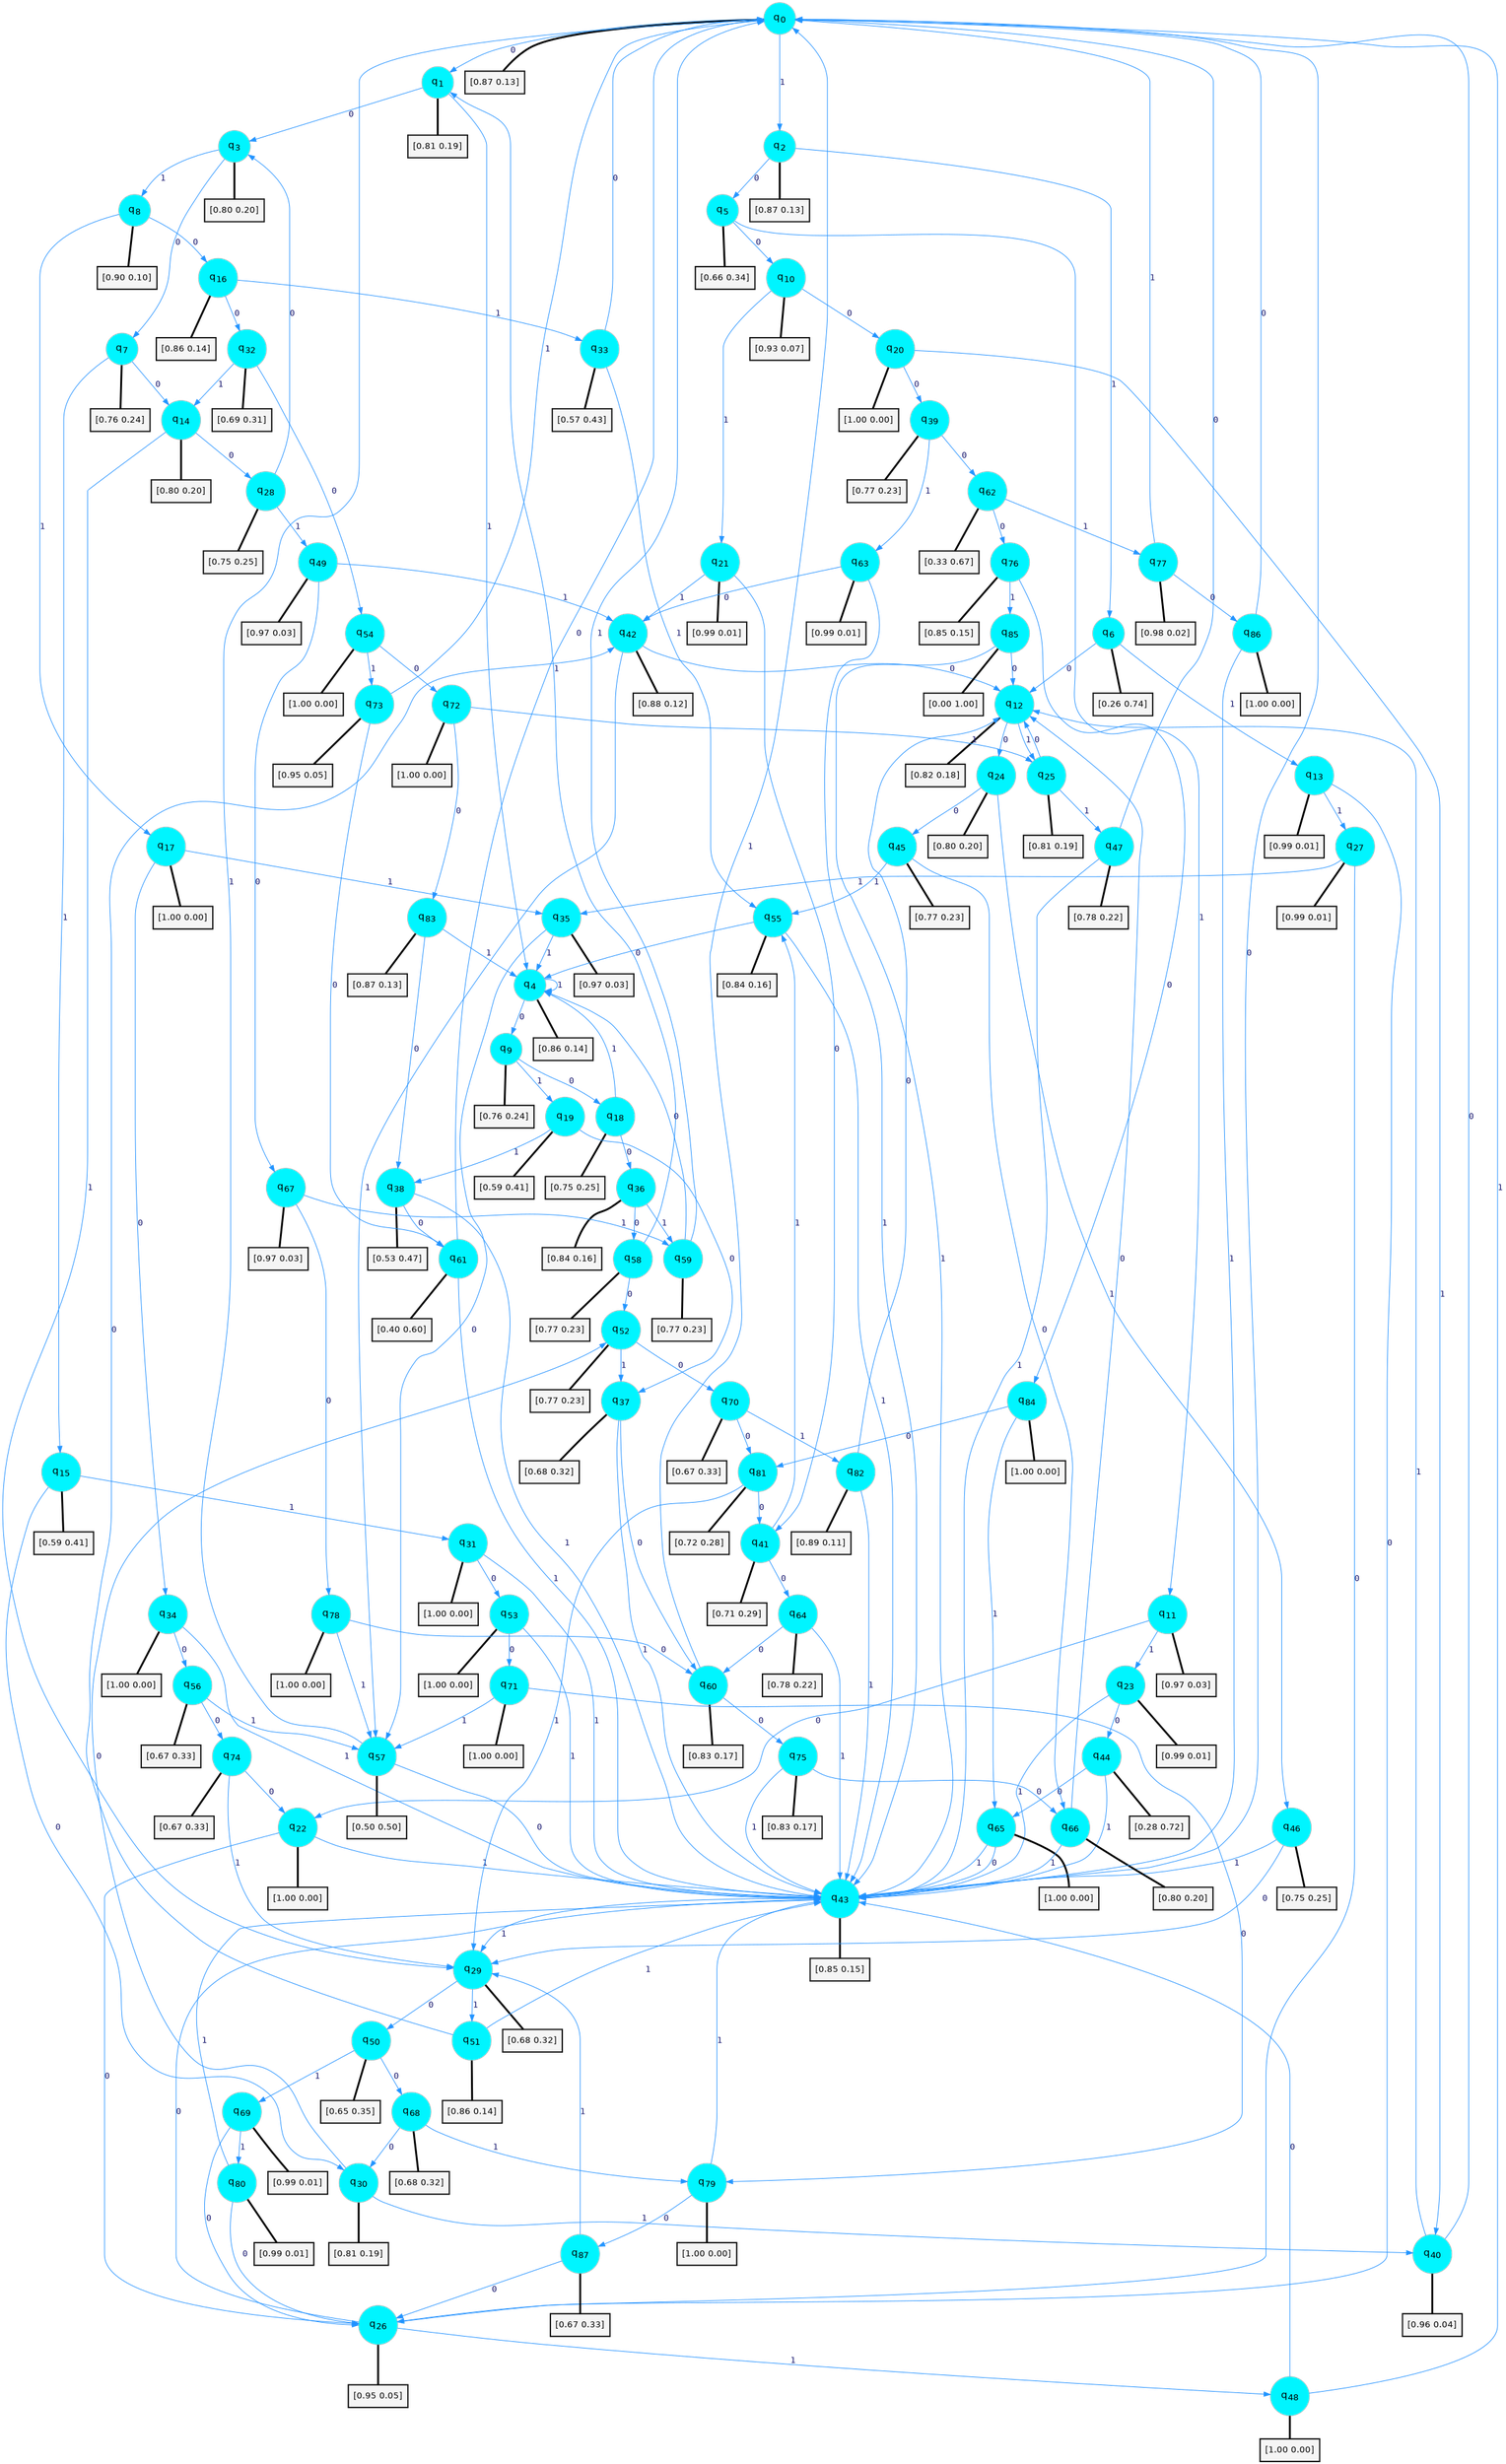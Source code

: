 digraph G {
graph [
bgcolor=transparent, dpi=300, rankdir=TD, size="40,25"];
node [
color=gray, fillcolor=turquoise1, fontcolor=black, fontname=Helvetica, fontsize=16, fontweight=bold, shape=circle, style=filled];
edge [
arrowsize=1, color=dodgerblue1, fontcolor=midnightblue, fontname=courier, fontweight=bold, penwidth=1, style=solid, weight=20];
0[label=<q<SUB>0</SUB>>];
1[label=<q<SUB>1</SUB>>];
2[label=<q<SUB>2</SUB>>];
3[label=<q<SUB>3</SUB>>];
4[label=<q<SUB>4</SUB>>];
5[label=<q<SUB>5</SUB>>];
6[label=<q<SUB>6</SUB>>];
7[label=<q<SUB>7</SUB>>];
8[label=<q<SUB>8</SUB>>];
9[label=<q<SUB>9</SUB>>];
10[label=<q<SUB>10</SUB>>];
11[label=<q<SUB>11</SUB>>];
12[label=<q<SUB>12</SUB>>];
13[label=<q<SUB>13</SUB>>];
14[label=<q<SUB>14</SUB>>];
15[label=<q<SUB>15</SUB>>];
16[label=<q<SUB>16</SUB>>];
17[label=<q<SUB>17</SUB>>];
18[label=<q<SUB>18</SUB>>];
19[label=<q<SUB>19</SUB>>];
20[label=<q<SUB>20</SUB>>];
21[label=<q<SUB>21</SUB>>];
22[label=<q<SUB>22</SUB>>];
23[label=<q<SUB>23</SUB>>];
24[label=<q<SUB>24</SUB>>];
25[label=<q<SUB>25</SUB>>];
26[label=<q<SUB>26</SUB>>];
27[label=<q<SUB>27</SUB>>];
28[label=<q<SUB>28</SUB>>];
29[label=<q<SUB>29</SUB>>];
30[label=<q<SUB>30</SUB>>];
31[label=<q<SUB>31</SUB>>];
32[label=<q<SUB>32</SUB>>];
33[label=<q<SUB>33</SUB>>];
34[label=<q<SUB>34</SUB>>];
35[label=<q<SUB>35</SUB>>];
36[label=<q<SUB>36</SUB>>];
37[label=<q<SUB>37</SUB>>];
38[label=<q<SUB>38</SUB>>];
39[label=<q<SUB>39</SUB>>];
40[label=<q<SUB>40</SUB>>];
41[label=<q<SUB>41</SUB>>];
42[label=<q<SUB>42</SUB>>];
43[label=<q<SUB>43</SUB>>];
44[label=<q<SUB>44</SUB>>];
45[label=<q<SUB>45</SUB>>];
46[label=<q<SUB>46</SUB>>];
47[label=<q<SUB>47</SUB>>];
48[label=<q<SUB>48</SUB>>];
49[label=<q<SUB>49</SUB>>];
50[label=<q<SUB>50</SUB>>];
51[label=<q<SUB>51</SUB>>];
52[label=<q<SUB>52</SUB>>];
53[label=<q<SUB>53</SUB>>];
54[label=<q<SUB>54</SUB>>];
55[label=<q<SUB>55</SUB>>];
56[label=<q<SUB>56</SUB>>];
57[label=<q<SUB>57</SUB>>];
58[label=<q<SUB>58</SUB>>];
59[label=<q<SUB>59</SUB>>];
60[label=<q<SUB>60</SUB>>];
61[label=<q<SUB>61</SUB>>];
62[label=<q<SUB>62</SUB>>];
63[label=<q<SUB>63</SUB>>];
64[label=<q<SUB>64</SUB>>];
65[label=<q<SUB>65</SUB>>];
66[label=<q<SUB>66</SUB>>];
67[label=<q<SUB>67</SUB>>];
68[label=<q<SUB>68</SUB>>];
69[label=<q<SUB>69</SUB>>];
70[label=<q<SUB>70</SUB>>];
71[label=<q<SUB>71</SUB>>];
72[label=<q<SUB>72</SUB>>];
73[label=<q<SUB>73</SUB>>];
74[label=<q<SUB>74</SUB>>];
75[label=<q<SUB>75</SUB>>];
76[label=<q<SUB>76</SUB>>];
77[label=<q<SUB>77</SUB>>];
78[label=<q<SUB>78</SUB>>];
79[label=<q<SUB>79</SUB>>];
80[label=<q<SUB>80</SUB>>];
81[label=<q<SUB>81</SUB>>];
82[label=<q<SUB>82</SUB>>];
83[label=<q<SUB>83</SUB>>];
84[label=<q<SUB>84</SUB>>];
85[label=<q<SUB>85</SUB>>];
86[label=<q<SUB>86</SUB>>];
87[label=<q<SUB>87</SUB>>];
88[label="[0.87 0.13]", shape=box,fontcolor=black, fontname=Helvetica, fontsize=14, penwidth=2, fillcolor=whitesmoke,color=black];
89[label="[0.81 0.19]", shape=box,fontcolor=black, fontname=Helvetica, fontsize=14, penwidth=2, fillcolor=whitesmoke,color=black];
90[label="[0.87 0.13]", shape=box,fontcolor=black, fontname=Helvetica, fontsize=14, penwidth=2, fillcolor=whitesmoke,color=black];
91[label="[0.80 0.20]", shape=box,fontcolor=black, fontname=Helvetica, fontsize=14, penwidth=2, fillcolor=whitesmoke,color=black];
92[label="[0.86 0.14]", shape=box,fontcolor=black, fontname=Helvetica, fontsize=14, penwidth=2, fillcolor=whitesmoke,color=black];
93[label="[0.66 0.34]", shape=box,fontcolor=black, fontname=Helvetica, fontsize=14, penwidth=2, fillcolor=whitesmoke,color=black];
94[label="[0.26 0.74]", shape=box,fontcolor=black, fontname=Helvetica, fontsize=14, penwidth=2, fillcolor=whitesmoke,color=black];
95[label="[0.76 0.24]", shape=box,fontcolor=black, fontname=Helvetica, fontsize=14, penwidth=2, fillcolor=whitesmoke,color=black];
96[label="[0.90 0.10]", shape=box,fontcolor=black, fontname=Helvetica, fontsize=14, penwidth=2, fillcolor=whitesmoke,color=black];
97[label="[0.76 0.24]", shape=box,fontcolor=black, fontname=Helvetica, fontsize=14, penwidth=2, fillcolor=whitesmoke,color=black];
98[label="[0.93 0.07]", shape=box,fontcolor=black, fontname=Helvetica, fontsize=14, penwidth=2, fillcolor=whitesmoke,color=black];
99[label="[0.97 0.03]", shape=box,fontcolor=black, fontname=Helvetica, fontsize=14, penwidth=2, fillcolor=whitesmoke,color=black];
100[label="[0.82 0.18]", shape=box,fontcolor=black, fontname=Helvetica, fontsize=14, penwidth=2, fillcolor=whitesmoke,color=black];
101[label="[0.99 0.01]", shape=box,fontcolor=black, fontname=Helvetica, fontsize=14, penwidth=2, fillcolor=whitesmoke,color=black];
102[label="[0.80 0.20]", shape=box,fontcolor=black, fontname=Helvetica, fontsize=14, penwidth=2, fillcolor=whitesmoke,color=black];
103[label="[0.59 0.41]", shape=box,fontcolor=black, fontname=Helvetica, fontsize=14, penwidth=2, fillcolor=whitesmoke,color=black];
104[label="[0.86 0.14]", shape=box,fontcolor=black, fontname=Helvetica, fontsize=14, penwidth=2, fillcolor=whitesmoke,color=black];
105[label="[1.00 0.00]", shape=box,fontcolor=black, fontname=Helvetica, fontsize=14, penwidth=2, fillcolor=whitesmoke,color=black];
106[label="[0.75 0.25]", shape=box,fontcolor=black, fontname=Helvetica, fontsize=14, penwidth=2, fillcolor=whitesmoke,color=black];
107[label="[0.59 0.41]", shape=box,fontcolor=black, fontname=Helvetica, fontsize=14, penwidth=2, fillcolor=whitesmoke,color=black];
108[label="[1.00 0.00]", shape=box,fontcolor=black, fontname=Helvetica, fontsize=14, penwidth=2, fillcolor=whitesmoke,color=black];
109[label="[0.99 0.01]", shape=box,fontcolor=black, fontname=Helvetica, fontsize=14, penwidth=2, fillcolor=whitesmoke,color=black];
110[label="[1.00 0.00]", shape=box,fontcolor=black, fontname=Helvetica, fontsize=14, penwidth=2, fillcolor=whitesmoke,color=black];
111[label="[0.99 0.01]", shape=box,fontcolor=black, fontname=Helvetica, fontsize=14, penwidth=2, fillcolor=whitesmoke,color=black];
112[label="[0.80 0.20]", shape=box,fontcolor=black, fontname=Helvetica, fontsize=14, penwidth=2, fillcolor=whitesmoke,color=black];
113[label="[0.81 0.19]", shape=box,fontcolor=black, fontname=Helvetica, fontsize=14, penwidth=2, fillcolor=whitesmoke,color=black];
114[label="[0.95 0.05]", shape=box,fontcolor=black, fontname=Helvetica, fontsize=14, penwidth=2, fillcolor=whitesmoke,color=black];
115[label="[0.99 0.01]", shape=box,fontcolor=black, fontname=Helvetica, fontsize=14, penwidth=2, fillcolor=whitesmoke,color=black];
116[label="[0.75 0.25]", shape=box,fontcolor=black, fontname=Helvetica, fontsize=14, penwidth=2, fillcolor=whitesmoke,color=black];
117[label="[0.68 0.32]", shape=box,fontcolor=black, fontname=Helvetica, fontsize=14, penwidth=2, fillcolor=whitesmoke,color=black];
118[label="[0.81 0.19]", shape=box,fontcolor=black, fontname=Helvetica, fontsize=14, penwidth=2, fillcolor=whitesmoke,color=black];
119[label="[1.00 0.00]", shape=box,fontcolor=black, fontname=Helvetica, fontsize=14, penwidth=2, fillcolor=whitesmoke,color=black];
120[label="[0.69 0.31]", shape=box,fontcolor=black, fontname=Helvetica, fontsize=14, penwidth=2, fillcolor=whitesmoke,color=black];
121[label="[0.57 0.43]", shape=box,fontcolor=black, fontname=Helvetica, fontsize=14, penwidth=2, fillcolor=whitesmoke,color=black];
122[label="[1.00 0.00]", shape=box,fontcolor=black, fontname=Helvetica, fontsize=14, penwidth=2, fillcolor=whitesmoke,color=black];
123[label="[0.97 0.03]", shape=box,fontcolor=black, fontname=Helvetica, fontsize=14, penwidth=2, fillcolor=whitesmoke,color=black];
124[label="[0.84 0.16]", shape=box,fontcolor=black, fontname=Helvetica, fontsize=14, penwidth=2, fillcolor=whitesmoke,color=black];
125[label="[0.68 0.32]", shape=box,fontcolor=black, fontname=Helvetica, fontsize=14, penwidth=2, fillcolor=whitesmoke,color=black];
126[label="[0.53 0.47]", shape=box,fontcolor=black, fontname=Helvetica, fontsize=14, penwidth=2, fillcolor=whitesmoke,color=black];
127[label="[0.77 0.23]", shape=box,fontcolor=black, fontname=Helvetica, fontsize=14, penwidth=2, fillcolor=whitesmoke,color=black];
128[label="[0.96 0.04]", shape=box,fontcolor=black, fontname=Helvetica, fontsize=14, penwidth=2, fillcolor=whitesmoke,color=black];
129[label="[0.71 0.29]", shape=box,fontcolor=black, fontname=Helvetica, fontsize=14, penwidth=2, fillcolor=whitesmoke,color=black];
130[label="[0.88 0.12]", shape=box,fontcolor=black, fontname=Helvetica, fontsize=14, penwidth=2, fillcolor=whitesmoke,color=black];
131[label="[0.85 0.15]", shape=box,fontcolor=black, fontname=Helvetica, fontsize=14, penwidth=2, fillcolor=whitesmoke,color=black];
132[label="[0.28 0.72]", shape=box,fontcolor=black, fontname=Helvetica, fontsize=14, penwidth=2, fillcolor=whitesmoke,color=black];
133[label="[0.77 0.23]", shape=box,fontcolor=black, fontname=Helvetica, fontsize=14, penwidth=2, fillcolor=whitesmoke,color=black];
134[label="[0.75 0.25]", shape=box,fontcolor=black, fontname=Helvetica, fontsize=14, penwidth=2, fillcolor=whitesmoke,color=black];
135[label="[0.78 0.22]", shape=box,fontcolor=black, fontname=Helvetica, fontsize=14, penwidth=2, fillcolor=whitesmoke,color=black];
136[label="[1.00 0.00]", shape=box,fontcolor=black, fontname=Helvetica, fontsize=14, penwidth=2, fillcolor=whitesmoke,color=black];
137[label="[0.97 0.03]", shape=box,fontcolor=black, fontname=Helvetica, fontsize=14, penwidth=2, fillcolor=whitesmoke,color=black];
138[label="[0.65 0.35]", shape=box,fontcolor=black, fontname=Helvetica, fontsize=14, penwidth=2, fillcolor=whitesmoke,color=black];
139[label="[0.86 0.14]", shape=box,fontcolor=black, fontname=Helvetica, fontsize=14, penwidth=2, fillcolor=whitesmoke,color=black];
140[label="[0.77 0.23]", shape=box,fontcolor=black, fontname=Helvetica, fontsize=14, penwidth=2, fillcolor=whitesmoke,color=black];
141[label="[1.00 0.00]", shape=box,fontcolor=black, fontname=Helvetica, fontsize=14, penwidth=2, fillcolor=whitesmoke,color=black];
142[label="[1.00 0.00]", shape=box,fontcolor=black, fontname=Helvetica, fontsize=14, penwidth=2, fillcolor=whitesmoke,color=black];
143[label="[0.84 0.16]", shape=box,fontcolor=black, fontname=Helvetica, fontsize=14, penwidth=2, fillcolor=whitesmoke,color=black];
144[label="[0.67 0.33]", shape=box,fontcolor=black, fontname=Helvetica, fontsize=14, penwidth=2, fillcolor=whitesmoke,color=black];
145[label="[0.50 0.50]", shape=box,fontcolor=black, fontname=Helvetica, fontsize=14, penwidth=2, fillcolor=whitesmoke,color=black];
146[label="[0.77 0.23]", shape=box,fontcolor=black, fontname=Helvetica, fontsize=14, penwidth=2, fillcolor=whitesmoke,color=black];
147[label="[0.77 0.23]", shape=box,fontcolor=black, fontname=Helvetica, fontsize=14, penwidth=2, fillcolor=whitesmoke,color=black];
148[label="[0.83 0.17]", shape=box,fontcolor=black, fontname=Helvetica, fontsize=14, penwidth=2, fillcolor=whitesmoke,color=black];
149[label="[0.40 0.60]", shape=box,fontcolor=black, fontname=Helvetica, fontsize=14, penwidth=2, fillcolor=whitesmoke,color=black];
150[label="[0.33 0.67]", shape=box,fontcolor=black, fontname=Helvetica, fontsize=14, penwidth=2, fillcolor=whitesmoke,color=black];
151[label="[0.99 0.01]", shape=box,fontcolor=black, fontname=Helvetica, fontsize=14, penwidth=2, fillcolor=whitesmoke,color=black];
152[label="[0.78 0.22]", shape=box,fontcolor=black, fontname=Helvetica, fontsize=14, penwidth=2, fillcolor=whitesmoke,color=black];
153[label="[1.00 0.00]", shape=box,fontcolor=black, fontname=Helvetica, fontsize=14, penwidth=2, fillcolor=whitesmoke,color=black];
154[label="[0.80 0.20]", shape=box,fontcolor=black, fontname=Helvetica, fontsize=14, penwidth=2, fillcolor=whitesmoke,color=black];
155[label="[0.97 0.03]", shape=box,fontcolor=black, fontname=Helvetica, fontsize=14, penwidth=2, fillcolor=whitesmoke,color=black];
156[label="[0.68 0.32]", shape=box,fontcolor=black, fontname=Helvetica, fontsize=14, penwidth=2, fillcolor=whitesmoke,color=black];
157[label="[0.99 0.01]", shape=box,fontcolor=black, fontname=Helvetica, fontsize=14, penwidth=2, fillcolor=whitesmoke,color=black];
158[label="[0.67 0.33]", shape=box,fontcolor=black, fontname=Helvetica, fontsize=14, penwidth=2, fillcolor=whitesmoke,color=black];
159[label="[1.00 0.00]", shape=box,fontcolor=black, fontname=Helvetica, fontsize=14, penwidth=2, fillcolor=whitesmoke,color=black];
160[label="[1.00 0.00]", shape=box,fontcolor=black, fontname=Helvetica, fontsize=14, penwidth=2, fillcolor=whitesmoke,color=black];
161[label="[0.95 0.05]", shape=box,fontcolor=black, fontname=Helvetica, fontsize=14, penwidth=2, fillcolor=whitesmoke,color=black];
162[label="[0.67 0.33]", shape=box,fontcolor=black, fontname=Helvetica, fontsize=14, penwidth=2, fillcolor=whitesmoke,color=black];
163[label="[0.83 0.17]", shape=box,fontcolor=black, fontname=Helvetica, fontsize=14, penwidth=2, fillcolor=whitesmoke,color=black];
164[label="[0.85 0.15]", shape=box,fontcolor=black, fontname=Helvetica, fontsize=14, penwidth=2, fillcolor=whitesmoke,color=black];
165[label="[0.98 0.02]", shape=box,fontcolor=black, fontname=Helvetica, fontsize=14, penwidth=2, fillcolor=whitesmoke,color=black];
166[label="[1.00 0.00]", shape=box,fontcolor=black, fontname=Helvetica, fontsize=14, penwidth=2, fillcolor=whitesmoke,color=black];
167[label="[1.00 0.00]", shape=box,fontcolor=black, fontname=Helvetica, fontsize=14, penwidth=2, fillcolor=whitesmoke,color=black];
168[label="[0.99 0.01]", shape=box,fontcolor=black, fontname=Helvetica, fontsize=14, penwidth=2, fillcolor=whitesmoke,color=black];
169[label="[0.72 0.28]", shape=box,fontcolor=black, fontname=Helvetica, fontsize=14, penwidth=2, fillcolor=whitesmoke,color=black];
170[label="[0.89 0.11]", shape=box,fontcolor=black, fontname=Helvetica, fontsize=14, penwidth=2, fillcolor=whitesmoke,color=black];
171[label="[0.87 0.13]", shape=box,fontcolor=black, fontname=Helvetica, fontsize=14, penwidth=2, fillcolor=whitesmoke,color=black];
172[label="[1.00 0.00]", shape=box,fontcolor=black, fontname=Helvetica, fontsize=14, penwidth=2, fillcolor=whitesmoke,color=black];
173[label="[0.00 1.00]", shape=box,fontcolor=black, fontname=Helvetica, fontsize=14, penwidth=2, fillcolor=whitesmoke,color=black];
174[label="[1.00 0.00]", shape=box,fontcolor=black, fontname=Helvetica, fontsize=14, penwidth=2, fillcolor=whitesmoke,color=black];
175[label="[0.67 0.33]", shape=box,fontcolor=black, fontname=Helvetica, fontsize=14, penwidth=2, fillcolor=whitesmoke,color=black];
0->1 [label=0];
0->2 [label=1];
0->88 [arrowhead=none, penwidth=3,color=black];
1->3 [label=0];
1->4 [label=1];
1->89 [arrowhead=none, penwidth=3,color=black];
2->5 [label=0];
2->6 [label=1];
2->90 [arrowhead=none, penwidth=3,color=black];
3->7 [label=0];
3->8 [label=1];
3->91 [arrowhead=none, penwidth=3,color=black];
4->9 [label=0];
4->4 [label=1];
4->92 [arrowhead=none, penwidth=3,color=black];
5->10 [label=0];
5->11 [label=1];
5->93 [arrowhead=none, penwidth=3,color=black];
6->12 [label=0];
6->13 [label=1];
6->94 [arrowhead=none, penwidth=3,color=black];
7->14 [label=0];
7->15 [label=1];
7->95 [arrowhead=none, penwidth=3,color=black];
8->16 [label=0];
8->17 [label=1];
8->96 [arrowhead=none, penwidth=3,color=black];
9->18 [label=0];
9->19 [label=1];
9->97 [arrowhead=none, penwidth=3,color=black];
10->20 [label=0];
10->21 [label=1];
10->98 [arrowhead=none, penwidth=3,color=black];
11->22 [label=0];
11->23 [label=1];
11->99 [arrowhead=none, penwidth=3,color=black];
12->24 [label=0];
12->25 [label=1];
12->100 [arrowhead=none, penwidth=3,color=black];
13->26 [label=0];
13->27 [label=1];
13->101 [arrowhead=none, penwidth=3,color=black];
14->28 [label=0];
14->29 [label=1];
14->102 [arrowhead=none, penwidth=3,color=black];
15->30 [label=0];
15->31 [label=1];
15->103 [arrowhead=none, penwidth=3,color=black];
16->32 [label=0];
16->33 [label=1];
16->104 [arrowhead=none, penwidth=3,color=black];
17->34 [label=0];
17->35 [label=1];
17->105 [arrowhead=none, penwidth=3,color=black];
18->36 [label=0];
18->4 [label=1];
18->106 [arrowhead=none, penwidth=3,color=black];
19->37 [label=0];
19->38 [label=1];
19->107 [arrowhead=none, penwidth=3,color=black];
20->39 [label=0];
20->40 [label=1];
20->108 [arrowhead=none, penwidth=3,color=black];
21->41 [label=0];
21->42 [label=1];
21->109 [arrowhead=none, penwidth=3,color=black];
22->26 [label=0];
22->43 [label=1];
22->110 [arrowhead=none, penwidth=3,color=black];
23->44 [label=0];
23->43 [label=1];
23->111 [arrowhead=none, penwidth=3,color=black];
24->45 [label=0];
24->46 [label=1];
24->112 [arrowhead=none, penwidth=3,color=black];
25->12 [label=0];
25->47 [label=1];
25->113 [arrowhead=none, penwidth=3,color=black];
26->43 [label=0];
26->48 [label=1];
26->114 [arrowhead=none, penwidth=3,color=black];
27->26 [label=0];
27->35 [label=1];
27->115 [arrowhead=none, penwidth=3,color=black];
28->3 [label=0];
28->49 [label=1];
28->116 [arrowhead=none, penwidth=3,color=black];
29->50 [label=0];
29->51 [label=1];
29->117 [arrowhead=none, penwidth=3,color=black];
30->52 [label=0];
30->40 [label=1];
30->118 [arrowhead=none, penwidth=3,color=black];
31->53 [label=0];
31->43 [label=1];
31->119 [arrowhead=none, penwidth=3,color=black];
32->54 [label=0];
32->14 [label=1];
32->120 [arrowhead=none, penwidth=3,color=black];
33->0 [label=0];
33->55 [label=1];
33->121 [arrowhead=none, penwidth=3,color=black];
34->56 [label=0];
34->43 [label=1];
34->122 [arrowhead=none, penwidth=3,color=black];
35->57 [label=0];
35->4 [label=1];
35->123 [arrowhead=none, penwidth=3,color=black];
36->58 [label=0];
36->59 [label=1];
36->124 [arrowhead=none, penwidth=3,color=black];
37->60 [label=0];
37->43 [label=1];
37->125 [arrowhead=none, penwidth=3,color=black];
38->61 [label=0];
38->43 [label=1];
38->126 [arrowhead=none, penwidth=3,color=black];
39->62 [label=0];
39->63 [label=1];
39->127 [arrowhead=none, penwidth=3,color=black];
40->0 [label=0];
40->12 [label=1];
40->128 [arrowhead=none, penwidth=3,color=black];
41->64 [label=0];
41->55 [label=1];
41->129 [arrowhead=none, penwidth=3,color=black];
42->12 [label=0];
42->57 [label=1];
42->130 [arrowhead=none, penwidth=3,color=black];
43->0 [label=0];
43->29 [label=1];
43->131 [arrowhead=none, penwidth=3,color=black];
44->65 [label=0];
44->43 [label=1];
44->132 [arrowhead=none, penwidth=3,color=black];
45->66 [label=0];
45->55 [label=1];
45->133 [arrowhead=none, penwidth=3,color=black];
46->29 [label=0];
46->43 [label=1];
46->134 [arrowhead=none, penwidth=3,color=black];
47->0 [label=0];
47->43 [label=1];
47->135 [arrowhead=none, penwidth=3,color=black];
48->43 [label=0];
48->0 [label=1];
48->136 [arrowhead=none, penwidth=3,color=black];
49->67 [label=0];
49->42 [label=1];
49->137 [arrowhead=none, penwidth=3,color=black];
50->68 [label=0];
50->69 [label=1];
50->138 [arrowhead=none, penwidth=3,color=black];
51->42 [label=0];
51->43 [label=1];
51->139 [arrowhead=none, penwidth=3,color=black];
52->70 [label=0];
52->37 [label=1];
52->140 [arrowhead=none, penwidth=3,color=black];
53->71 [label=0];
53->43 [label=1];
53->141 [arrowhead=none, penwidth=3,color=black];
54->72 [label=0];
54->73 [label=1];
54->142 [arrowhead=none, penwidth=3,color=black];
55->4 [label=0];
55->43 [label=1];
55->143 [arrowhead=none, penwidth=3,color=black];
56->74 [label=0];
56->57 [label=1];
56->144 [arrowhead=none, penwidth=3,color=black];
57->43 [label=0];
57->0 [label=1];
57->145 [arrowhead=none, penwidth=3,color=black];
58->52 [label=0];
58->1 [label=1];
58->146 [arrowhead=none, penwidth=3,color=black];
59->4 [label=0];
59->0 [label=1];
59->147 [arrowhead=none, penwidth=3,color=black];
60->75 [label=0];
60->0 [label=1];
60->148 [arrowhead=none, penwidth=3,color=black];
61->0 [label=0];
61->43 [label=1];
61->149 [arrowhead=none, penwidth=3,color=black];
62->76 [label=0];
62->77 [label=1];
62->150 [arrowhead=none, penwidth=3,color=black];
63->42 [label=0];
63->43 [label=1];
63->151 [arrowhead=none, penwidth=3,color=black];
64->60 [label=0];
64->43 [label=1];
64->152 [arrowhead=none, penwidth=3,color=black];
65->43 [label=0];
65->43 [label=1];
65->153 [arrowhead=none, penwidth=3,color=black];
66->12 [label=0];
66->43 [label=1];
66->154 [arrowhead=none, penwidth=3,color=black];
67->78 [label=0];
67->59 [label=1];
67->155 [arrowhead=none, penwidth=3,color=black];
68->30 [label=0];
68->79 [label=1];
68->156 [arrowhead=none, penwidth=3,color=black];
69->26 [label=0];
69->80 [label=1];
69->157 [arrowhead=none, penwidth=3,color=black];
70->81 [label=0];
70->82 [label=1];
70->158 [arrowhead=none, penwidth=3,color=black];
71->79 [label=0];
71->57 [label=1];
71->159 [arrowhead=none, penwidth=3,color=black];
72->83 [label=0];
72->25 [label=1];
72->160 [arrowhead=none, penwidth=3,color=black];
73->61 [label=0];
73->0 [label=1];
73->161 [arrowhead=none, penwidth=3,color=black];
74->22 [label=0];
74->29 [label=1];
74->162 [arrowhead=none, penwidth=3,color=black];
75->66 [label=0];
75->43 [label=1];
75->163 [arrowhead=none, penwidth=3,color=black];
76->84 [label=0];
76->85 [label=1];
76->164 [arrowhead=none, penwidth=3,color=black];
77->86 [label=0];
77->0 [label=1];
77->165 [arrowhead=none, penwidth=3,color=black];
78->60 [label=0];
78->57 [label=1];
78->166 [arrowhead=none, penwidth=3,color=black];
79->87 [label=0];
79->43 [label=1];
79->167 [arrowhead=none, penwidth=3,color=black];
80->26 [label=0];
80->43 [label=1];
80->168 [arrowhead=none, penwidth=3,color=black];
81->41 [label=0];
81->29 [label=1];
81->169 [arrowhead=none, penwidth=3,color=black];
82->12 [label=0];
82->43 [label=1];
82->170 [arrowhead=none, penwidth=3,color=black];
83->38 [label=0];
83->4 [label=1];
83->171 [arrowhead=none, penwidth=3,color=black];
84->81 [label=0];
84->65 [label=1];
84->172 [arrowhead=none, penwidth=3,color=black];
85->12 [label=0];
85->43 [label=1];
85->173 [arrowhead=none, penwidth=3,color=black];
86->0 [label=0];
86->43 [label=1];
86->174 [arrowhead=none, penwidth=3,color=black];
87->26 [label=0];
87->29 [label=1];
87->175 [arrowhead=none, penwidth=3,color=black];
}
